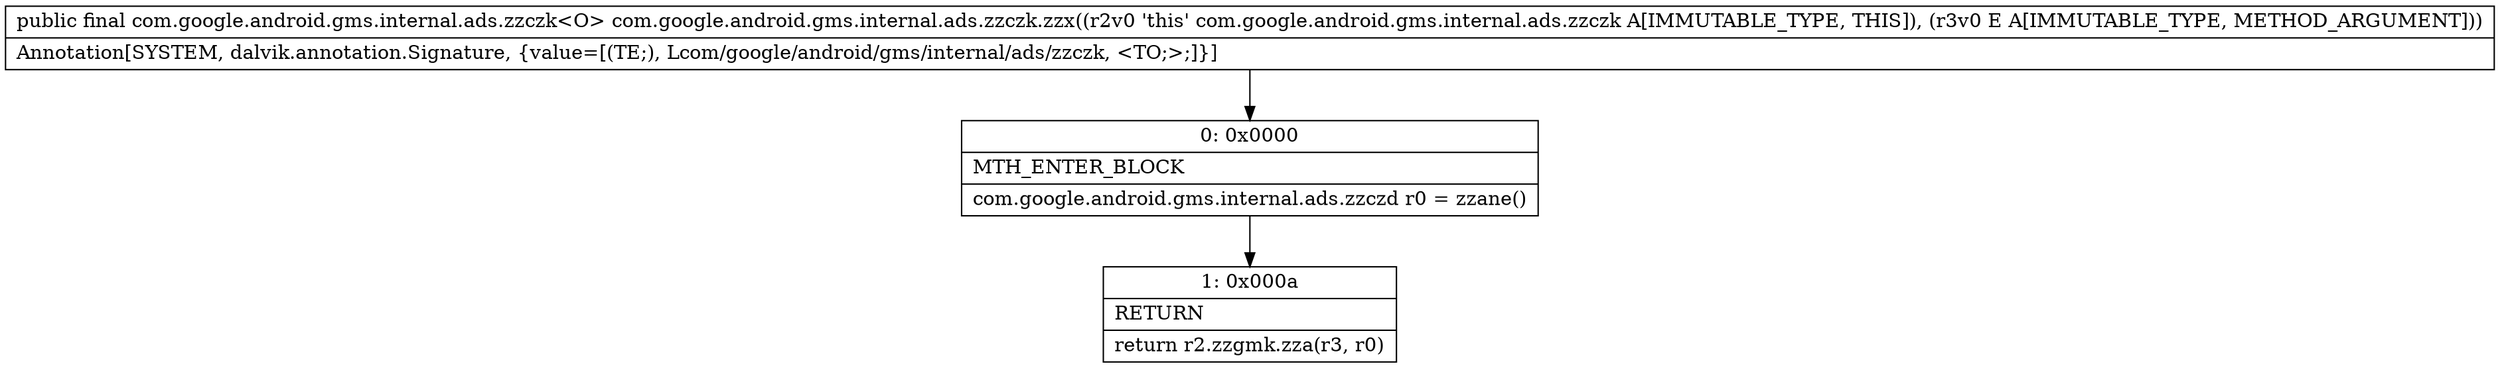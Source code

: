 digraph "CFG forcom.google.android.gms.internal.ads.zzczk.zzx(Ljava\/lang\/Object;)Lcom\/google\/android\/gms\/internal\/ads\/zzczk;" {
Node_0 [shape=record,label="{0\:\ 0x0000|MTH_ENTER_BLOCK\l|com.google.android.gms.internal.ads.zzczd r0 = zzane()\l}"];
Node_1 [shape=record,label="{1\:\ 0x000a|RETURN\l|return r2.zzgmk.zza(r3, r0)\l}"];
MethodNode[shape=record,label="{public final com.google.android.gms.internal.ads.zzczk\<O\> com.google.android.gms.internal.ads.zzczk.zzx((r2v0 'this' com.google.android.gms.internal.ads.zzczk A[IMMUTABLE_TYPE, THIS]), (r3v0 E A[IMMUTABLE_TYPE, METHOD_ARGUMENT]))  | Annotation[SYSTEM, dalvik.annotation.Signature, \{value=[(TE;), Lcom\/google\/android\/gms\/internal\/ads\/zzczk, \<TO;\>;]\}]\l}"];
MethodNode -> Node_0;
Node_0 -> Node_1;
}

